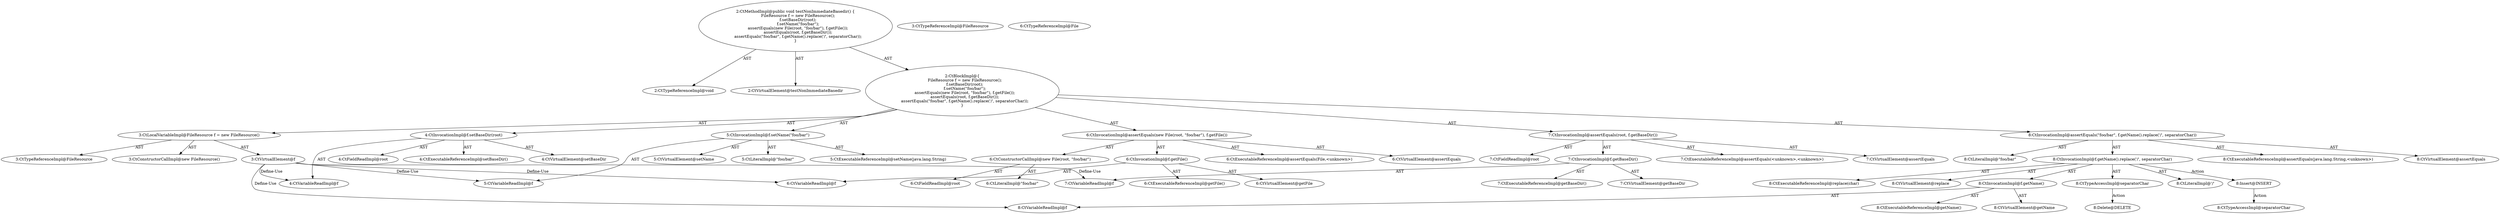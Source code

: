 digraph "testNonImmediateBasedir#?" {
0 [label="2:CtTypeReferenceImpl@void" shape=ellipse]
1 [label="2:CtVirtualElement@testNonImmediateBasedir" shape=ellipse]
2 [label="3:CtTypeReferenceImpl@FileResource" shape=ellipse]
3 [label="3:CtTypeReferenceImpl@FileResource" shape=ellipse]
4 [label="3:CtConstructorCallImpl@new FileResource()" shape=ellipse]
5 [label="3:CtVirtualElement@f" shape=ellipse]
6 [label="3:CtLocalVariableImpl@FileResource f = new FileResource()" shape=ellipse]
7 [label="4:CtExecutableReferenceImpl@setBaseDir()" shape=ellipse]
8 [label="4:CtVirtualElement@setBaseDir" shape=ellipse]
9 [label="4:CtVariableReadImpl@f" shape=ellipse]
10 [label="4:CtFieldReadImpl@root" shape=ellipse]
11 [label="4:CtInvocationImpl@f.setBaseDir(root)" shape=ellipse]
12 [label="5:CtExecutableReferenceImpl@setName(java.lang.String)" shape=ellipse]
13 [label="5:CtVirtualElement@setName" shape=ellipse]
14 [label="5:CtVariableReadImpl@f" shape=ellipse]
15 [label="5:CtLiteralImpl@\"foo/bar\"" shape=ellipse]
16 [label="5:CtInvocationImpl@f.setName(\"foo/bar\")" shape=ellipse]
17 [label="6:CtExecutableReferenceImpl@assertEquals(File,<unknown>)" shape=ellipse]
18 [label="6:CtVirtualElement@assertEquals" shape=ellipse]
19 [label="6:CtTypeReferenceImpl@File" shape=ellipse]
20 [label="6:CtFieldReadImpl@root" shape=ellipse]
21 [label="6:CtLiteralImpl@\"foo/bar\"" shape=ellipse]
22 [label="6:CtConstructorCallImpl@new File(root, \"foo/bar\")" shape=ellipse]
23 [label="6:CtExecutableReferenceImpl@getFile()" shape=ellipse]
24 [label="6:CtVirtualElement@getFile" shape=ellipse]
25 [label="6:CtVariableReadImpl@f" shape=ellipse]
26 [label="6:CtInvocationImpl@f.getFile()" shape=ellipse]
27 [label="6:CtInvocationImpl@assertEquals(new File(root, \"foo/bar\"), f.getFile())" shape=ellipse]
28 [label="7:CtExecutableReferenceImpl@assertEquals(<unknown>,<unknown>)" shape=ellipse]
29 [label="7:CtVirtualElement@assertEquals" shape=ellipse]
30 [label="7:CtFieldReadImpl@root" shape=ellipse]
31 [label="7:CtExecutableReferenceImpl@getBaseDir()" shape=ellipse]
32 [label="7:CtVirtualElement@getBaseDir" shape=ellipse]
33 [label="7:CtVariableReadImpl@f" shape=ellipse]
34 [label="7:CtInvocationImpl@f.getBaseDir()" shape=ellipse]
35 [label="7:CtInvocationImpl@assertEquals(root, f.getBaseDir())" shape=ellipse]
36 [label="8:CtExecutableReferenceImpl@assertEquals(java.lang.String,<unknown>)" shape=ellipse]
37 [label="8:CtVirtualElement@assertEquals" shape=ellipse]
38 [label="8:CtLiteralImpl@\"foo/bar\"" shape=ellipse]
39 [label="8:CtExecutableReferenceImpl@replace(char)" shape=ellipse]
40 [label="8:CtVirtualElement@replace" shape=ellipse]
41 [label="8:CtExecutableReferenceImpl@getName()" shape=ellipse]
42 [label="8:CtVirtualElement@getName" shape=ellipse]
43 [label="8:CtVariableReadImpl@f" shape=ellipse]
44 [label="8:CtInvocationImpl@f.getName()" shape=ellipse]
45 [label="8:CtLiteralImpl@'/'" shape=ellipse]
46 [label="8:CtTypeAccessImpl@separatorChar" shape=ellipse]
47 [label="8:CtInvocationImpl@f.getName().replace('/', separatorChar)" shape=ellipse]
48 [label="8:CtInvocationImpl@assertEquals(\"foo/bar\", f.getName().replace('/', separatorChar))" shape=ellipse]
49 [label="2:CtBlockImpl@\{
    FileResource f = new FileResource();
    f.setBaseDir(root);
    f.setName(\"foo/bar\");
    assertEquals(new File(root, \"foo/bar\"), f.getFile());
    assertEquals(root, f.getBaseDir());
    assertEquals(\"foo/bar\", f.getName().replace('/', separatorChar));
\}" shape=ellipse]
50 [label="2:CtMethodImpl@public void testNonImmediateBasedir() \{
    FileResource f = new FileResource();
    f.setBaseDir(root);
    f.setName(\"foo/bar\");
    assertEquals(new File(root, \"foo/bar\"), f.getFile());
    assertEquals(root, f.getBaseDir());
    assertEquals(\"foo/bar\", f.getName().replace('/', separatorChar));
\}" shape=ellipse]
51 [label="8:Delete@DELETE" shape=ellipse]
52 [label="8:Insert@INSERT" shape=ellipse]
53 [label="8:CtTypeAccessImpl@separatorChar" shape=ellipse]
5 -> 9 [label="Define-Use"];
5 -> 14 [label="Define-Use"];
5 -> 25 [label="Define-Use"];
5 -> 33 [label="Define-Use"];
5 -> 43 [label="Define-Use"];
6 -> 5 [label="AST"];
6 -> 2 [label="AST"];
6 -> 4 [label="AST"];
11 -> 8 [label="AST"];
11 -> 9 [label="AST"];
11 -> 7 [label="AST"];
11 -> 10 [label="AST"];
16 -> 13 [label="AST"];
16 -> 14 [label="AST"];
16 -> 12 [label="AST"];
16 -> 15 [label="AST"];
22 -> 20 [label="AST"];
22 -> 21 [label="AST"];
26 -> 24 [label="AST"];
26 -> 25 [label="AST"];
26 -> 23 [label="AST"];
27 -> 18 [label="AST"];
27 -> 17 [label="AST"];
27 -> 22 [label="AST"];
27 -> 26 [label="AST"];
34 -> 32 [label="AST"];
34 -> 33 [label="AST"];
34 -> 31 [label="AST"];
35 -> 29 [label="AST"];
35 -> 28 [label="AST"];
35 -> 30 [label="AST"];
35 -> 34 [label="AST"];
44 -> 42 [label="AST"];
44 -> 43 [label="AST"];
44 -> 41 [label="AST"];
46 -> 51 [label="Action"];
47 -> 40 [label="AST"];
47 -> 44 [label="AST"];
47 -> 39 [label="AST"];
47 -> 45 [label="AST"];
47 -> 46 [label="AST"];
47 -> 52 [label="Action"];
48 -> 37 [label="AST"];
48 -> 36 [label="AST"];
48 -> 38 [label="AST"];
48 -> 47 [label="AST"];
49 -> 6 [label="AST"];
49 -> 11 [label="AST"];
49 -> 16 [label="AST"];
49 -> 27 [label="AST"];
49 -> 35 [label="AST"];
49 -> 48 [label="AST"];
50 -> 1 [label="AST"];
50 -> 0 [label="AST"];
50 -> 49 [label="AST"];
52 -> 53 [label="Action"];
}